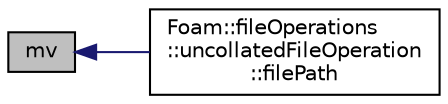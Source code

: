 digraph "mv"
{
  bgcolor="transparent";
  edge [fontname="Helvetica",fontsize="10",labelfontname="Helvetica",labelfontsize="10"];
  node [fontname="Helvetica",fontsize="10",shape=record];
  rankdir="LR";
  Node1 [label="mv",height=0.2,width=0.4,color="black", fillcolor="grey75", style="filled" fontcolor="black"];
  Node1 -> Node2 [dir="back",color="midnightblue",fontsize="10",style="solid",fontname="Helvetica"];
  Node2 [label="Foam::fileOperations\l::uncollatedFileOperation\l::filePath",height=0.2,width=0.4,color="black",URL="$classFoam_1_1fileOperations_1_1uncollatedFileOperation.html#ae161d58f77b658634b685fe76e0ed3cc",tooltip="Search for an object. checkGlobal : also check undecomposed case. "];
}
